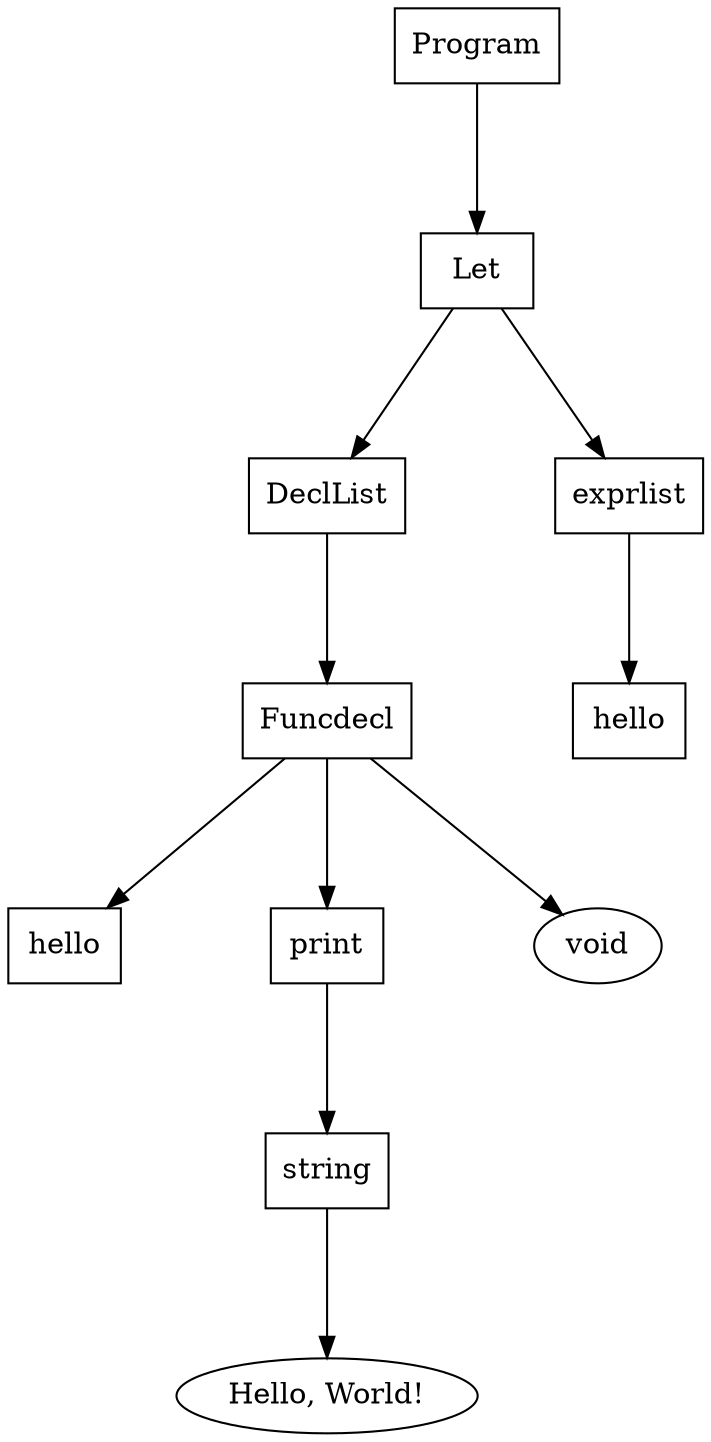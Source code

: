 digraph "ast"{

	nodesep=1;
	ranksep=1;

	N2 [label="DeclList", shape="box"];
	N3 [label="Funcdecl", shape="box"];
	N4 [label="hello", shape="box"];
	N6 [label="string", shape="box"];
	N5 [label="print", shape="box"];
	N7 [label="exprlist", shape="box"];
	N8 [label="hello", shape="box"];
	N1 [label="Let", shape="box"];
	N0 [label="Program", shape="box"];

	N3 -> N4; 
	N3 -> void; 
	N6 -> "Hello, World!"; 
	N5 -> N6; 
	N3 -> N5; 
	N2 -> N3; 
	N7 -> N8; 
	N1 -> N2; 
	N1 -> N7; 
	N0 -> N1; 
}